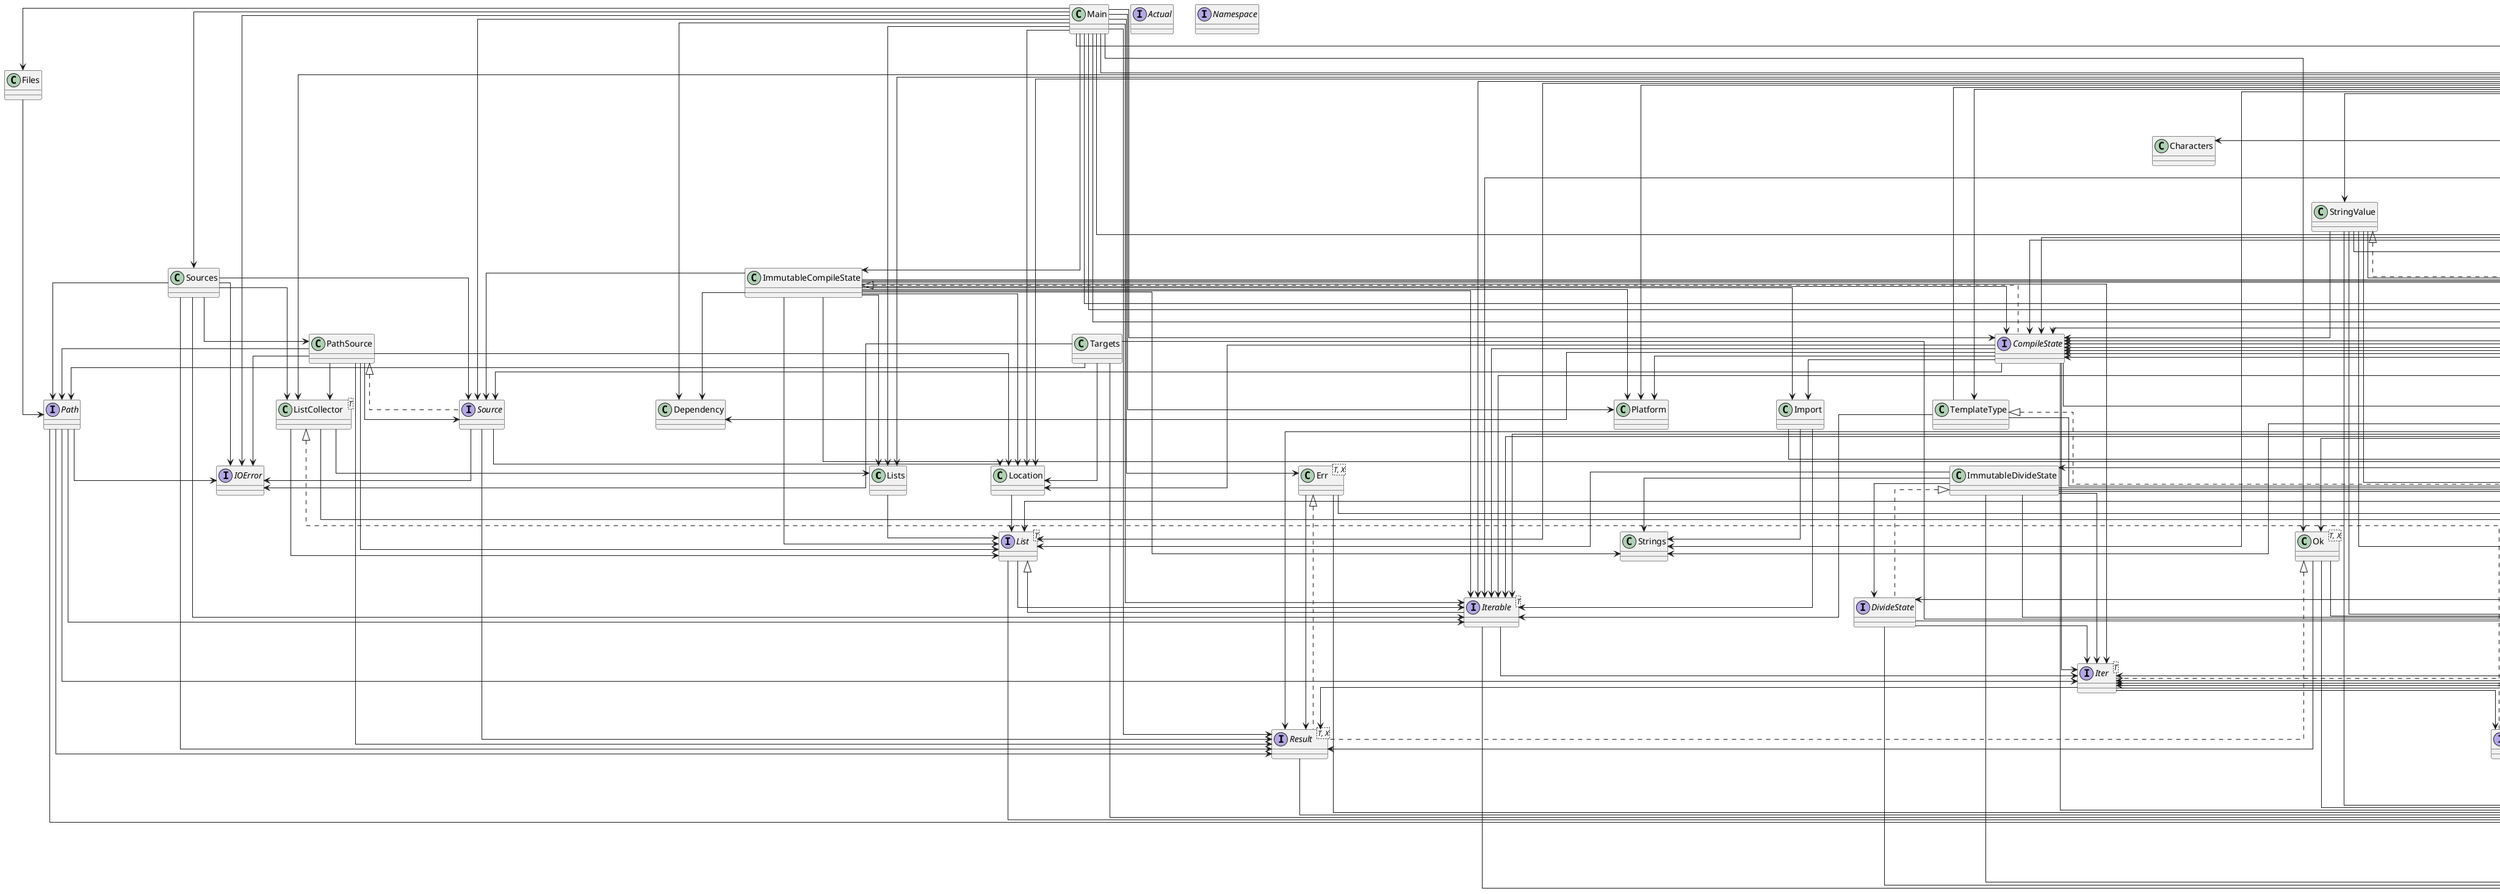 @startuml
skinparam linetype ortho
class Lists {
}
class Files {
}
interface Actual {
}
interface Namespace {
}
interface Collector<T, C> {
}
class EmptyHead<T> {
}
EmptyHead <|.. Head
class FlatMapHead<T, R> {
}
FlatMapHead <|.. Head
interface Head<T> {
}
class HeadedIter<T> {
}
HeadedIter <|.. Iter
class MapHead<T, R> {
}
MapHead <|.. Head
class RangeHead {
}
RangeHead <|.. Head
class SingleHead<T> {
}
SingleHead <|.. Head
interface Iter<T> {
}
class Iters {
}
class Joiner {
}
Joiner <|.. Collector
interface Iterable<T> {
}
interface List<T> {
}
List <|-- Iterable
class ListCollector<T> {
}
ListCollector <|.. Collector
class Console {
}
interface IOError {
}
interface Path {
}
class None<T> {
}
None <|.. Option
interface Option<T> {
}
class Some<T> {
}
Some <|.. Option
class Err<T, X> {
}
Err <|.. Result
class Ok<T, X> {
}
Ok <|.. Result
interface Result<T, X> {
}
class Characters {
}
class Strings {
}
interface Tuple2<A, B> {
}
class Tuple2Impl<A, B> {
}
Tuple2Impl <|.. Tuple2
interface CompileState {
}
class ConstructionCaller {
}
ConstructionCaller <|.. Caller
class ConstructorHeader {
}
ConstructorHeader <|.. MethodHeader
class Definition {
}
interface MethodHeader {
}
interface Parameter {
}
class Dependency {
}
interface DivideState {
}
class ImmutableCompileState {
}
ImmutableCompileState <|.. CompileState
class ImmutableDivideState {
}
ImmutableDivideState <|.. DivideState
class Import {
}
class Placeholder {
}
class Symbol {
}
class Whitespace {
}
Whitespace <|.. Parameter
class FunctionType {
}
FunctionType <|.. Type
class PrimitiveType {
}
PrimitiveType <|.. Type
class TemplateType {
}
TemplateType <|.. Type
interface Type {
}
class VariadicType {
}
VariadicType <|.. Type
class AccessValue {
}
AccessValue <|.. Value
interface Argument {
}
interface Caller {
}
class Invokable {
}
Invokable <|.. Value
class Lambda {
}
Lambda <|.. Value
class Not {
}
Not <|.. Value
class Operation {
}
Operation <|.. Value
class StringValue {
}
StringValue <|.. Value
interface Value {
}
Value <|-- Argument
Value <|-- Caller
class Compiler {
}
class PathSource {
}
PathSource <|.. Source
interface Source {
}
class Location {
}
class Main {
}
class Platform {
}
class Sources {
}
class Targets {
}
Lists --> List
Files --> Path
EmptyHead --> Head
EmptyHead --> Option
EmptyHead --> None
FlatMapHead --> Head
FlatMapHead --> Iter
FlatMapHead --> Option
FlatMapHead --> None
Head --> Option
HeadedIter --> Iter
HeadedIter --> Head
HeadedIter --> Option
HeadedIter --> Collector
HeadedIter --> MapHead
HeadedIter --> Tuple2
HeadedIter --> FlatMapHead
HeadedIter --> EmptyHead
HeadedIter --> Result
HeadedIter --> Ok
HeadedIter --> SingleHead
MapHead --> Head
MapHead --> Option
RangeHead --> Head
RangeHead --> Option
RangeHead --> None
RangeHead --> Some
SingleHead --> Head
SingleHead --> Option
SingleHead --> None
SingleHead --> Some
Iter --> Collector
Iter --> Option
Iter --> Result
Iters --> Iter
Iters --> Option
Iters --> HeadedIter
Iters --> EmptyHead
Iters --> Head
Iters --> SingleHead
Joiner --> Option
Joiner --> Collector
Joiner --> None
Joiner --> Some
Iterable --> Iter
Iterable --> Tuple2
List --> Iterable
List --> Option
ListCollector --> List
ListCollector --> Collector
ListCollector --> Lists
Path --> IOError
Path --> Option
Path --> Result
Path --> Iterable
Path --> Iter
None --> Option
None --> Tuple2
None --> Tuple2Impl
Option --> Tuple2
Some --> Option
Some --> None
Some --> Tuple2
Some --> Tuple2Impl
Err --> Result
Err --> Option
Err --> Some
Ok --> Result
Ok --> Option
Ok --> None
Result --> Option
Tuple2Impl --> Tuple2
CompileState --> Import
CompileState --> Iter
CompileState --> Dependency
CompileState --> Source
CompileState --> Option
CompileState --> Location
CompileState --> Definition
CompileState --> Iterable
CompileState --> Platform
ConstructionCaller --> Caller
ConstructionCaller --> Value
ConstructionCaller --> Option
ConstructionCaller --> None
ConstructorHeader --> MethodHeader
Definition --> List
Definition --> Iterable
Definition --> Type
Definition --> Option
Definition --> Some
Definition --> Joiner
Definition --> Compiler
Definition --> MethodHeader
Definition --> Strings
Parameter --> Definition
Parameter --> Option
DivideState --> Iter
DivideState --> Tuple2
DivideState --> Option
ImmutableCompileState --> CompileState
ImmutableCompileState --> Import
ImmutableCompileState --> List
ImmutableCompileState --> Definition
ImmutableCompileState --> Location
ImmutableCompileState --> Option
ImmutableCompileState --> Source
ImmutableCompileState --> Platform
ImmutableCompileState --> Dependency
ImmutableCompileState --> Joiner
ImmutableCompileState --> Iter
ImmutableCompileState --> Strings
ImmutableCompileState --> Lists
ImmutableCompileState --> Some
ImmutableCompileState --> Iterable
ImmutableDivideState --> DivideState
ImmutableDivideState --> List
ImmutableDivideState --> Iter
ImmutableDivideState --> Tuple2
ImmutableDivideState --> Option
ImmutableDivideState --> Strings
ImmutableDivideState --> None
ImmutableDivideState --> Some
ImmutableDivideState --> Tuple2Impl
Import --> Iterable
Import --> Joiner
Import --> Strings
Placeholder --> Compiler
Placeholder --> Value
Placeholder --> Option
Placeholder --> None
Placeholder --> Definition
Placeholder --> Type
Placeholder --> CompileState
Placeholder --> PrimitiveType
Symbol --> Type
Symbol --> CompileState
Symbol --> Definition
Symbol --> PrimitiveType
Symbol --> Value
Symbol --> Option
Symbol --> Some
Symbol --> None
Whitespace --> Parameter
Whitespace --> Definition
Whitespace --> Option
Whitespace --> None
FunctionType --> Type
FunctionType --> Iterable
FunctionType --> Tuple2
FunctionType --> Joiner
PrimitiveType --> Type
TemplateType --> Type
TemplateType --> Iterable
TemplateType --> Compiler
VariadicType --> Type
AccessValue --> Value
AccessValue --> Option
AccessValue --> Some
AccessValue --> Type
AccessValue --> CompileState
AccessValue --> PrimitiveType
AccessValue --> None
Argument --> Value
Argument --> Option
Caller --> Value
Caller --> Option
Invokable --> Value
Invokable --> Caller
Invokable --> Iterable
Invokable --> Joiner
Invokable --> Option
Invokable --> Some
Invokable --> None
Invokable --> Type
Invokable --> CompileState
Invokable --> PrimitiveType
Lambda --> Value
Lambda --> Definition
Lambda --> Iterable
Lambda --> Joiner
Lambda --> Option
Lambda --> Some
Lambda --> None
Lambda --> Type
Lambda --> CompileState
Lambda --> PrimitiveType
Not --> Value
Not --> Option
Not --> Some
Not --> None
Not --> Type
Not --> CompileState
Not --> PrimitiveType
Operation --> Value
Operation --> Option
Operation --> Some
Operation --> None
Operation --> Type
Operation --> CompileState
Operation --> PrimitiveType
StringValue --> Value
StringValue --> Option
StringValue --> Some
StringValue --> None
StringValue --> Type
StringValue --> CompileState
StringValue --> PrimitiveType
Value --> Argument
Value --> Caller
Value --> Type
Value --> CompileState
Value --> Option
Compiler --> CompileState
Compiler --> Tuple2
Compiler --> DivideState
Compiler --> Some
Compiler --> List
Compiler --> Tuple2Impl
Compiler --> Lists
Compiler --> Iterable
Compiler --> Option
Compiler --> Iter
Compiler --> None
Compiler --> Strings
Compiler --> Type
Compiler --> Definition
Compiler --> Parameter
Compiler --> Iters
Compiler --> ListCollector
Compiler --> Joiner
Compiler --> Platform
Compiler --> ConstructorHeader
Compiler --> MethodHeader
Compiler --> Value
Compiler --> ConstructionCaller
Compiler --> Caller
Compiler --> Argument
Compiler --> Invokable
Compiler --> StringValue
Compiler --> Not
Compiler --> Lambda
Compiler --> AccessValue
Compiler --> Operation
Compiler --> Symbol
Compiler --> HeadedIter
Compiler --> RangeHead
Compiler --> Characters
Compiler --> Whitespace
Compiler --> Placeholder
Compiler --> VariadicType
Compiler --> PrimitiveType
Compiler --> TemplateType
Compiler --> FunctionType
Compiler --> ImmutableDivideState
Compiler --> Location
PathSource --> Source
PathSource --> Path
PathSource --> IOError
PathSource --> Result
PathSource --> List
PathSource --> ListCollector
PathSource --> Location
Source --> IOError
Source --> Result
Source --> Location
Location --> List
Main --> Files
Main --> Sources
Main --> IOError
Main --> Console
Main --> CompileState
Main --> Result
Main --> Iters
Main --> Platform
Main --> Source
Main --> Iterable
Main --> Dependency
Main --> Joiner
Main --> Err
Main --> Compiler
Main --> Ok
Main --> Tuple2Impl
Main --> ImmutableCompileState
Main --> Lists
Main --> Location
Main --> None
Sources --> Path
Sources --> Source
Sources --> Iterable
Sources --> IOError
Sources --> Result
Sources --> PathSource
Sources --> ListCollector
Targets --> Path
Targets --> IOError
Targets --> Option
Targets --> None
Targets --> Location
@enduml